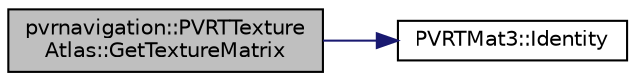 digraph "pvrnavigation::PVRTTextureAtlas::GetTextureMatrix"
{
  edge [fontname="Helvetica",fontsize="10",labelfontname="Helvetica",labelfontsize="10"];
  node [fontname="Helvetica",fontsize="10",shape=record];
  rankdir="LR";
  Node1 [label="pvrnavigation::PVRTTexture\lAtlas::GetTextureMatrix",height=0.2,width=0.4,color="black", fillcolor="grey75", style="filled", fontcolor="black"];
  Node1 -> Node2 [color="midnightblue",fontsize="10",style="solid",fontname="Helvetica"];
  Node2 [label="PVRTMat3::Identity",height=0.2,width=0.4,color="black", fillcolor="white", style="filled",URL="$struct_p_v_r_t_mat3.html#abbfb49eb5ab333f1683cb0fb07dd4bbf",tooltip="Generates an identity matrix. "];
}

